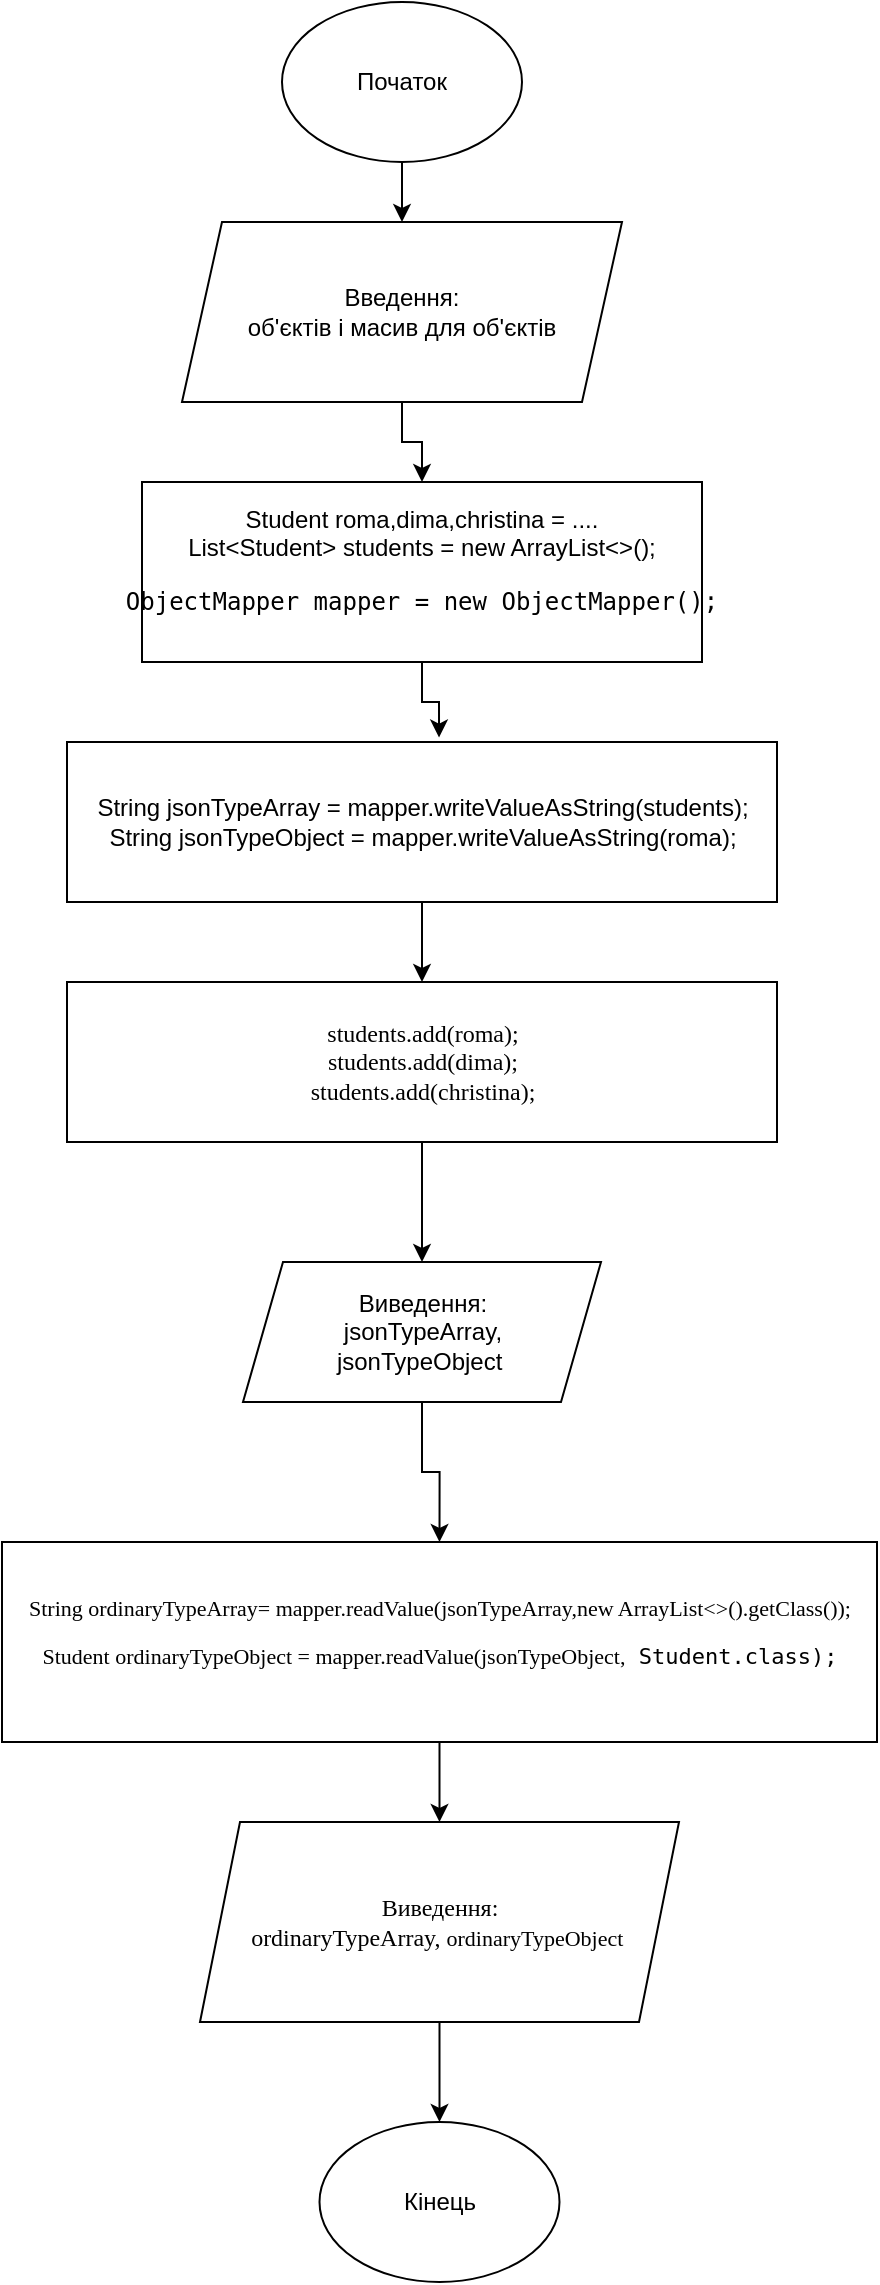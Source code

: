 <mxfile version="22.1.15" type="device">
  <diagram id="Ll_qivSYwSle0fyhaXuh" name="Сторінка-1">
    <mxGraphModel dx="1450" dy="165" grid="1" gridSize="10" guides="1" tooltips="1" connect="1" arrows="1" fold="1" page="0" pageScale="1" pageWidth="827" pageHeight="1169" background="none" math="0" shadow="0">
      <root>
        <mxCell id="0" />
        <mxCell id="1" parent="0" />
        <mxCell id="lvYG5XQPU5QrbWgYbbsi-70" style="edgeStyle=orthogonalEdgeStyle;rounded=0;orthogonalLoop=1;jettySize=auto;html=1;entryX=0.5;entryY=0;entryDx=0;entryDy=0;" edge="1" parent="1" source="lvYG5XQPU5QrbWgYbbsi-60" target="lvYG5XQPU5QrbWgYbbsi-61">
          <mxGeometry relative="1" as="geometry" />
        </mxCell>
        <mxCell id="lvYG5XQPU5QrbWgYbbsi-60" value="Початок" style="ellipse;whiteSpace=wrap;html=1;" vertex="1" parent="1">
          <mxGeometry x="-150" y="520" width="120" height="80" as="geometry" />
        </mxCell>
        <mxCell id="lvYG5XQPU5QrbWgYbbsi-72" style="edgeStyle=orthogonalEdgeStyle;rounded=0;orthogonalLoop=1;jettySize=auto;html=1;entryX=0.5;entryY=0;entryDx=0;entryDy=0;" edge="1" parent="1" source="lvYG5XQPU5QrbWgYbbsi-61" target="lvYG5XQPU5QrbWgYbbsi-62">
          <mxGeometry relative="1" as="geometry" />
        </mxCell>
        <mxCell id="lvYG5XQPU5QrbWgYbbsi-61" value="Введення:&lt;br&gt;об&#39;єктів і масив для об&#39;єктів" style="shape=parallelogram;perimeter=parallelogramPerimeter;whiteSpace=wrap;html=1;fixedSize=1;" vertex="1" parent="1">
          <mxGeometry x="-200" y="630" width="220" height="90" as="geometry" />
        </mxCell>
        <mxCell id="lvYG5XQPU5QrbWgYbbsi-62" value="Student roma,dima,christina = ....&lt;br&gt;List&amp;lt;Student&amp;gt; students = new ArrayList&amp;lt;&amp;gt;();&lt;br&gt;&lt;div style=&quot;font-family: &amp;quot;JetBrains Mono&amp;quot;, monospace;&quot;&gt;&lt;pre style=&quot;&quot;&gt;ObjectMapper mapper = new ObjectMapper();&lt;/pre&gt;&lt;/div&gt;" style="rounded=0;whiteSpace=wrap;html=1;" vertex="1" parent="1">
          <mxGeometry x="-220" y="760" width="280" height="90" as="geometry" />
        </mxCell>
        <mxCell id="lvYG5XQPU5QrbWgYbbsi-80" style="edgeStyle=orthogonalEdgeStyle;rounded=0;orthogonalLoop=1;jettySize=auto;html=1;entryX=0.5;entryY=0;entryDx=0;entryDy=0;" edge="1" parent="1" source="lvYG5XQPU5QrbWgYbbsi-63" target="lvYG5XQPU5QrbWgYbbsi-78">
          <mxGeometry relative="1" as="geometry" />
        </mxCell>
        <mxCell id="lvYG5XQPU5QrbWgYbbsi-63" value="String jsonTypeArray = mapper.writeValueAsString(students);&lt;br&gt;String jsonTypeObject = mapper.writeValueAsString(roma);" style="rounded=0;whiteSpace=wrap;html=1;" vertex="1" parent="1">
          <mxGeometry x="-257.5" y="890" width="355" height="80" as="geometry" />
        </mxCell>
        <mxCell id="lvYG5XQPU5QrbWgYbbsi-75" style="edgeStyle=orthogonalEdgeStyle;rounded=0;orthogonalLoop=1;jettySize=auto;html=1;entryX=0.5;entryY=0;entryDx=0;entryDy=0;" edge="1" parent="1" source="lvYG5XQPU5QrbWgYbbsi-65" target="lvYG5XQPU5QrbWgYbbsi-66">
          <mxGeometry relative="1" as="geometry" />
        </mxCell>
        <mxCell id="lvYG5XQPU5QrbWgYbbsi-65" value="Виведення:&lt;br&gt;jsonTypeArray,&lt;br&gt;jsonTypeObject&amp;nbsp;" style="shape=parallelogram;perimeter=parallelogramPerimeter;whiteSpace=wrap;html=1;fixedSize=1;" vertex="1" parent="1">
          <mxGeometry x="-169.5" y="1150" width="179" height="70" as="geometry" />
        </mxCell>
        <mxCell id="lvYG5XQPU5QrbWgYbbsi-76" style="edgeStyle=orthogonalEdgeStyle;rounded=0;orthogonalLoop=1;jettySize=auto;html=1;entryX=0.5;entryY=0;entryDx=0;entryDy=0;" edge="1" parent="1" source="lvYG5XQPU5QrbWgYbbsi-66" target="lvYG5XQPU5QrbWgYbbsi-68">
          <mxGeometry relative="1" as="geometry" />
        </mxCell>
        <mxCell id="lvYG5XQPU5QrbWgYbbsi-66" value="&lt;font style=&quot;font-size: 11px;&quot; face=&quot;Times New Roman&quot;&gt;String&amp;nbsp;ordinaryTypeArray=&amp;nbsp;mapper.readValue(jsonTypeArray,new ArrayList&amp;lt;&amp;gt;().getClass());&lt;br&gt;&lt;/font&gt;&lt;div style=&quot;font-size: 11px;&quot;&gt;&lt;pre style=&quot;&quot;&gt;&lt;font style=&quot;font-size: 11px;&quot; face=&quot;eMGEz33ACY9mitt9s04n&quot;&gt;Student ordinaryTypeObject = mapper.readValue(jsonTypeObject,&lt;/font&gt; Student.class);&lt;/pre&gt;&lt;/div&gt;" style="rounded=0;whiteSpace=wrap;html=1;" vertex="1" parent="1">
          <mxGeometry x="-290" y="1290" width="437.5" height="100" as="geometry" />
        </mxCell>
        <mxCell id="lvYG5XQPU5QrbWgYbbsi-77" style="edgeStyle=orthogonalEdgeStyle;rounded=0;orthogonalLoop=1;jettySize=auto;html=1;entryX=0.5;entryY=0;entryDx=0;entryDy=0;" edge="1" parent="1" source="lvYG5XQPU5QrbWgYbbsi-68" target="lvYG5XQPU5QrbWgYbbsi-69">
          <mxGeometry relative="1" as="geometry" />
        </mxCell>
        <mxCell id="lvYG5XQPU5QrbWgYbbsi-68" value="&lt;font face=&quot;Times New Roman&quot;&gt;Виведення:&lt;br&gt;ordinaryTypeArray,&amp;nbsp;&lt;/font&gt;&lt;span style=&quot;font-family: SwK5Ea9LxadWdMB_DHFW; font-size: 11px; background-color: initial;&quot;&gt;ordinaryTypeObject&amp;nbsp;&lt;/span&gt;&lt;font face=&quot;Times New Roman&quot;&gt;&lt;br&gt;&lt;/font&gt;" style="shape=parallelogram;perimeter=parallelogramPerimeter;whiteSpace=wrap;html=1;fixedSize=1;" vertex="1" parent="1">
          <mxGeometry x="-191" y="1430" width="239.5" height="100" as="geometry" />
        </mxCell>
        <mxCell id="lvYG5XQPU5QrbWgYbbsi-69" value="Кінець" style="ellipse;whiteSpace=wrap;html=1;" vertex="1" parent="1">
          <mxGeometry x="-131.25" y="1580" width="120" height="80" as="geometry" />
        </mxCell>
        <mxCell id="lvYG5XQPU5QrbWgYbbsi-73" style="edgeStyle=orthogonalEdgeStyle;rounded=0;orthogonalLoop=1;jettySize=auto;html=1;entryX=0.524;entryY=-0.028;entryDx=0;entryDy=0;entryPerimeter=0;" edge="1" parent="1" source="lvYG5XQPU5QrbWgYbbsi-62" target="lvYG5XQPU5QrbWgYbbsi-63">
          <mxGeometry relative="1" as="geometry" />
        </mxCell>
        <mxCell id="lvYG5XQPU5QrbWgYbbsi-79" style="edgeStyle=orthogonalEdgeStyle;rounded=0;orthogonalLoop=1;jettySize=auto;html=1;entryX=0.5;entryY=0;entryDx=0;entryDy=0;" edge="1" parent="1" source="lvYG5XQPU5QrbWgYbbsi-78" target="lvYG5XQPU5QrbWgYbbsi-65">
          <mxGeometry relative="1" as="geometry" />
        </mxCell>
        <mxCell id="lvYG5XQPU5QrbWgYbbsi-78" value="&lt;div style=&quot;&quot;&gt;&lt;pre style=&quot;&quot;&gt;&lt;font style=&quot;&quot; face=&quot;Times New Roman&quot;&gt;students.add(roma);&lt;br&gt;students.add(dima);&lt;br&gt;students.add(christina);&lt;/font&gt;&lt;/pre&gt;&lt;/div&gt;" style="rounded=0;whiteSpace=wrap;html=1;" vertex="1" parent="1">
          <mxGeometry x="-257.5" y="1010" width="355" height="80" as="geometry" />
        </mxCell>
      </root>
    </mxGraphModel>
  </diagram>
</mxfile>
